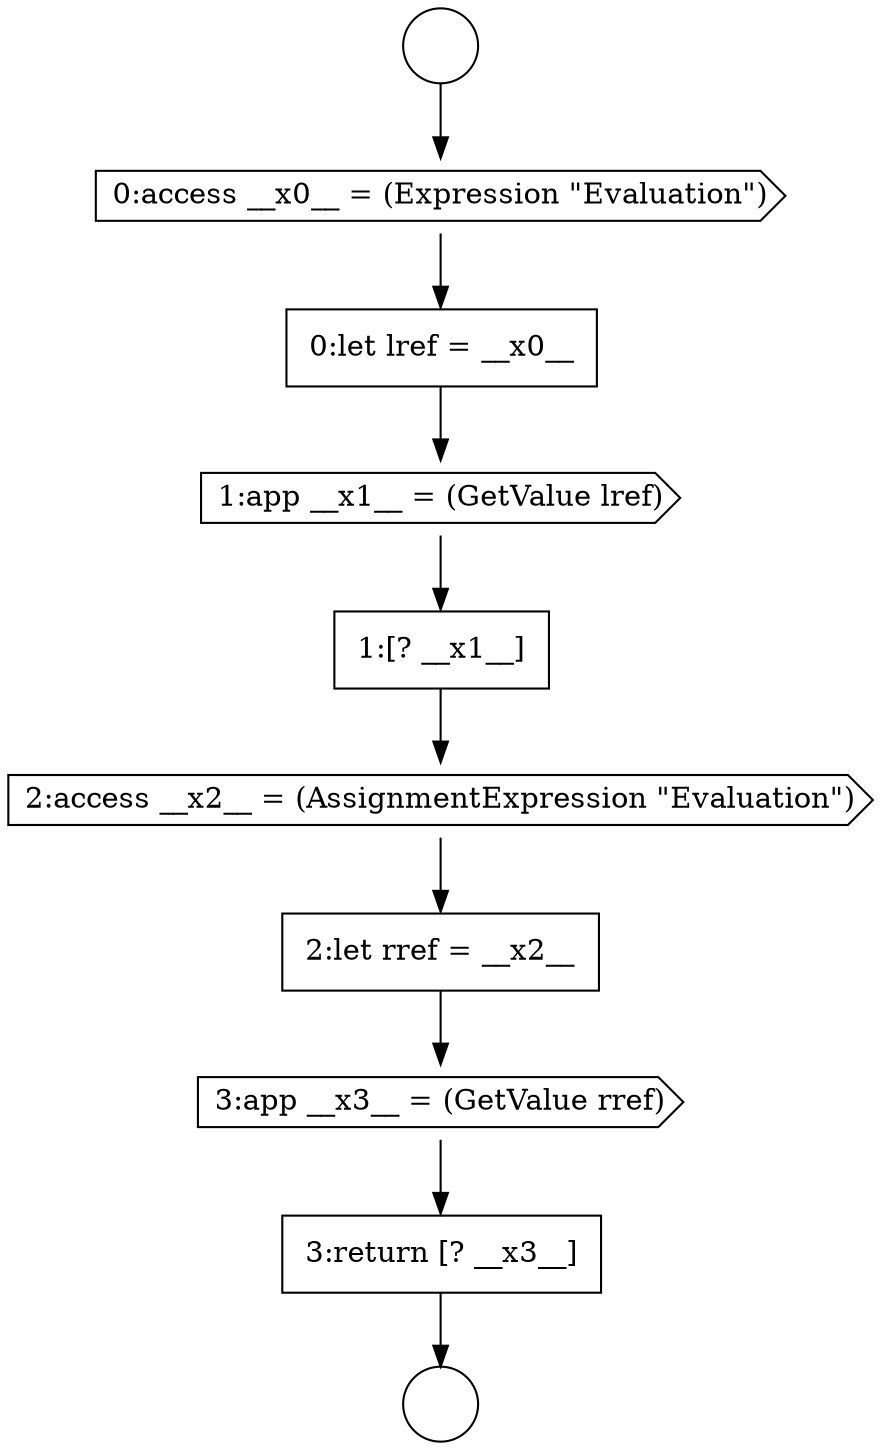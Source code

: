 digraph {
  node5131 [shape=cds, label=<<font color="black">2:access __x2__ = (AssignmentExpression &quot;Evaluation&quot;)</font>> color="black" fillcolor="white" style=filled]
  node5130 [shape=none, margin=0, label=<<font color="black">
    <table border="0" cellborder="1" cellspacing="0" cellpadding="10">
      <tr><td align="left">1:[? __x1__]</td></tr>
    </table>
  </font>> color="black" fillcolor="white" style=filled]
  node5127 [shape=cds, label=<<font color="black">0:access __x0__ = (Expression &quot;Evaluation&quot;)</font>> color="black" fillcolor="white" style=filled]
  node5134 [shape=none, margin=0, label=<<font color="black">
    <table border="0" cellborder="1" cellspacing="0" cellpadding="10">
      <tr><td align="left">3:return [? __x3__]</td></tr>
    </table>
  </font>> color="black" fillcolor="white" style=filled]
  node5126 [shape=circle label=" " color="black" fillcolor="white" style=filled]
  node5133 [shape=cds, label=<<font color="black">3:app __x3__ = (GetValue rref)</font>> color="black" fillcolor="white" style=filled]
  node5125 [shape=circle label=" " color="black" fillcolor="white" style=filled]
  node5132 [shape=none, margin=0, label=<<font color="black">
    <table border="0" cellborder="1" cellspacing="0" cellpadding="10">
      <tr><td align="left">2:let rref = __x2__</td></tr>
    </table>
  </font>> color="black" fillcolor="white" style=filled]
  node5128 [shape=none, margin=0, label=<<font color="black">
    <table border="0" cellborder="1" cellspacing="0" cellpadding="10">
      <tr><td align="left">0:let lref = __x0__</td></tr>
    </table>
  </font>> color="black" fillcolor="white" style=filled]
  node5129 [shape=cds, label=<<font color="black">1:app __x1__ = (GetValue lref)</font>> color="black" fillcolor="white" style=filled]
  node5131 -> node5132 [ color="black"]
  node5130 -> node5131 [ color="black"]
  node5132 -> node5133 [ color="black"]
  node5128 -> node5129 [ color="black"]
  node5133 -> node5134 [ color="black"]
  node5127 -> node5128 [ color="black"]
  node5134 -> node5126 [ color="black"]
  node5125 -> node5127 [ color="black"]
  node5129 -> node5130 [ color="black"]
}
